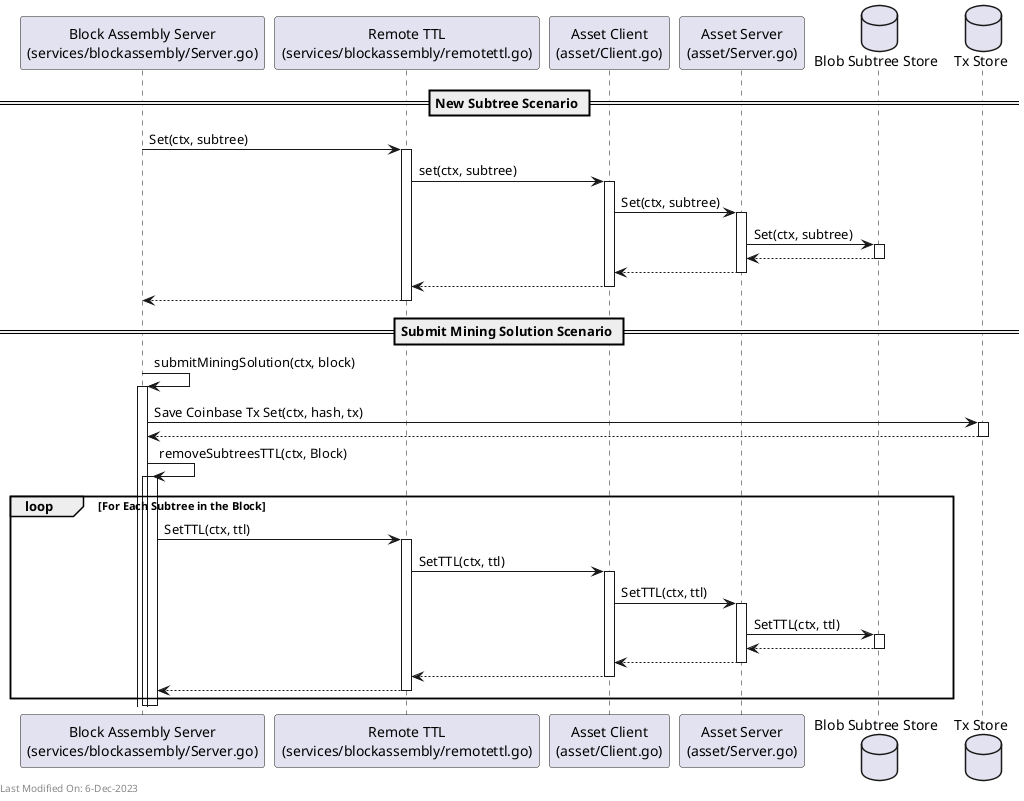 @startuml
participant "Block Assembly Server\n(services/blockassembly/Server.go)" as BlockAssemblyServer
participant "Remote TTL\n(services/blockassembly/remotettl.go)" as RemoteTTL
participant "Asset Client\n(asset/Client.go)" as AssetClient
participant "Asset Server\n(asset/Server.go)" as AssetServer
database "Blob Subtree Store" as BlobStore
database "Tx Store" as TxStore

== New Subtree Scenario ==
BlockAssemblyServer -> RemoteTTL : Set(ctx, subtree)
activate RemoteTTL
RemoteTTL -> AssetClient : set(ctx, subtree)
activate AssetClient
AssetClient -> AssetServer : Set(ctx, subtree)
activate AssetServer
AssetServer -> BlobStore : Set(ctx, subtree)
activate BlobStore
BlobStore --> AssetServer
deactivate BlobStore
AssetServer --> AssetClient
deactivate AssetServer
AssetClient --> RemoteTTL
deactivate AssetClient
RemoteTTL --> BlockAssemblyServer
deactivate RemoteTTL

== Submit Mining Solution Scenario ==
BlockAssemblyServer -> BlockAssemblyServer : submitMiningSolution(ctx, block)
activate BlockAssemblyServer

BlockAssemblyServer -> TxStore : Save Coinbase Tx Set(ctx, hash, tx)
activate TxStore
TxStore --> BlockAssemblyServer
deactivate TxStore

BlockAssemblyServer -> BlockAssemblyServer : removeSubtreesTTL(ctx, Block)
activate BlockAssemblyServer
activate BlockAssemblyServer

loop For Each Subtree in the Block
    BlockAssemblyServer -> RemoteTTL : SetTTL(ctx, ttl)
    activate RemoteTTL
    RemoteTTL -> AssetClient : SetTTL(ctx, ttl)
    activate AssetClient
    AssetClient -> AssetServer : SetTTL(ctx, ttl)
    activate AssetServer
    AssetServer -> BlobStore : SetTTL(ctx, ttl)
    activate BlobStore
    BlobStore --> AssetServer
    deactivate BlobStore
    AssetServer --> AssetClient
    deactivate AssetServer
    AssetClient --> RemoteTTL
    deactivate AssetClient
    RemoteTTL --> BlockAssemblyServer
    deactivate RemoteTTL
end
deactivate BlockAssemblyServer
deactivate BlockAssemblyServer

left footer Last Modified On: 6-Dec-2023

@enduml
